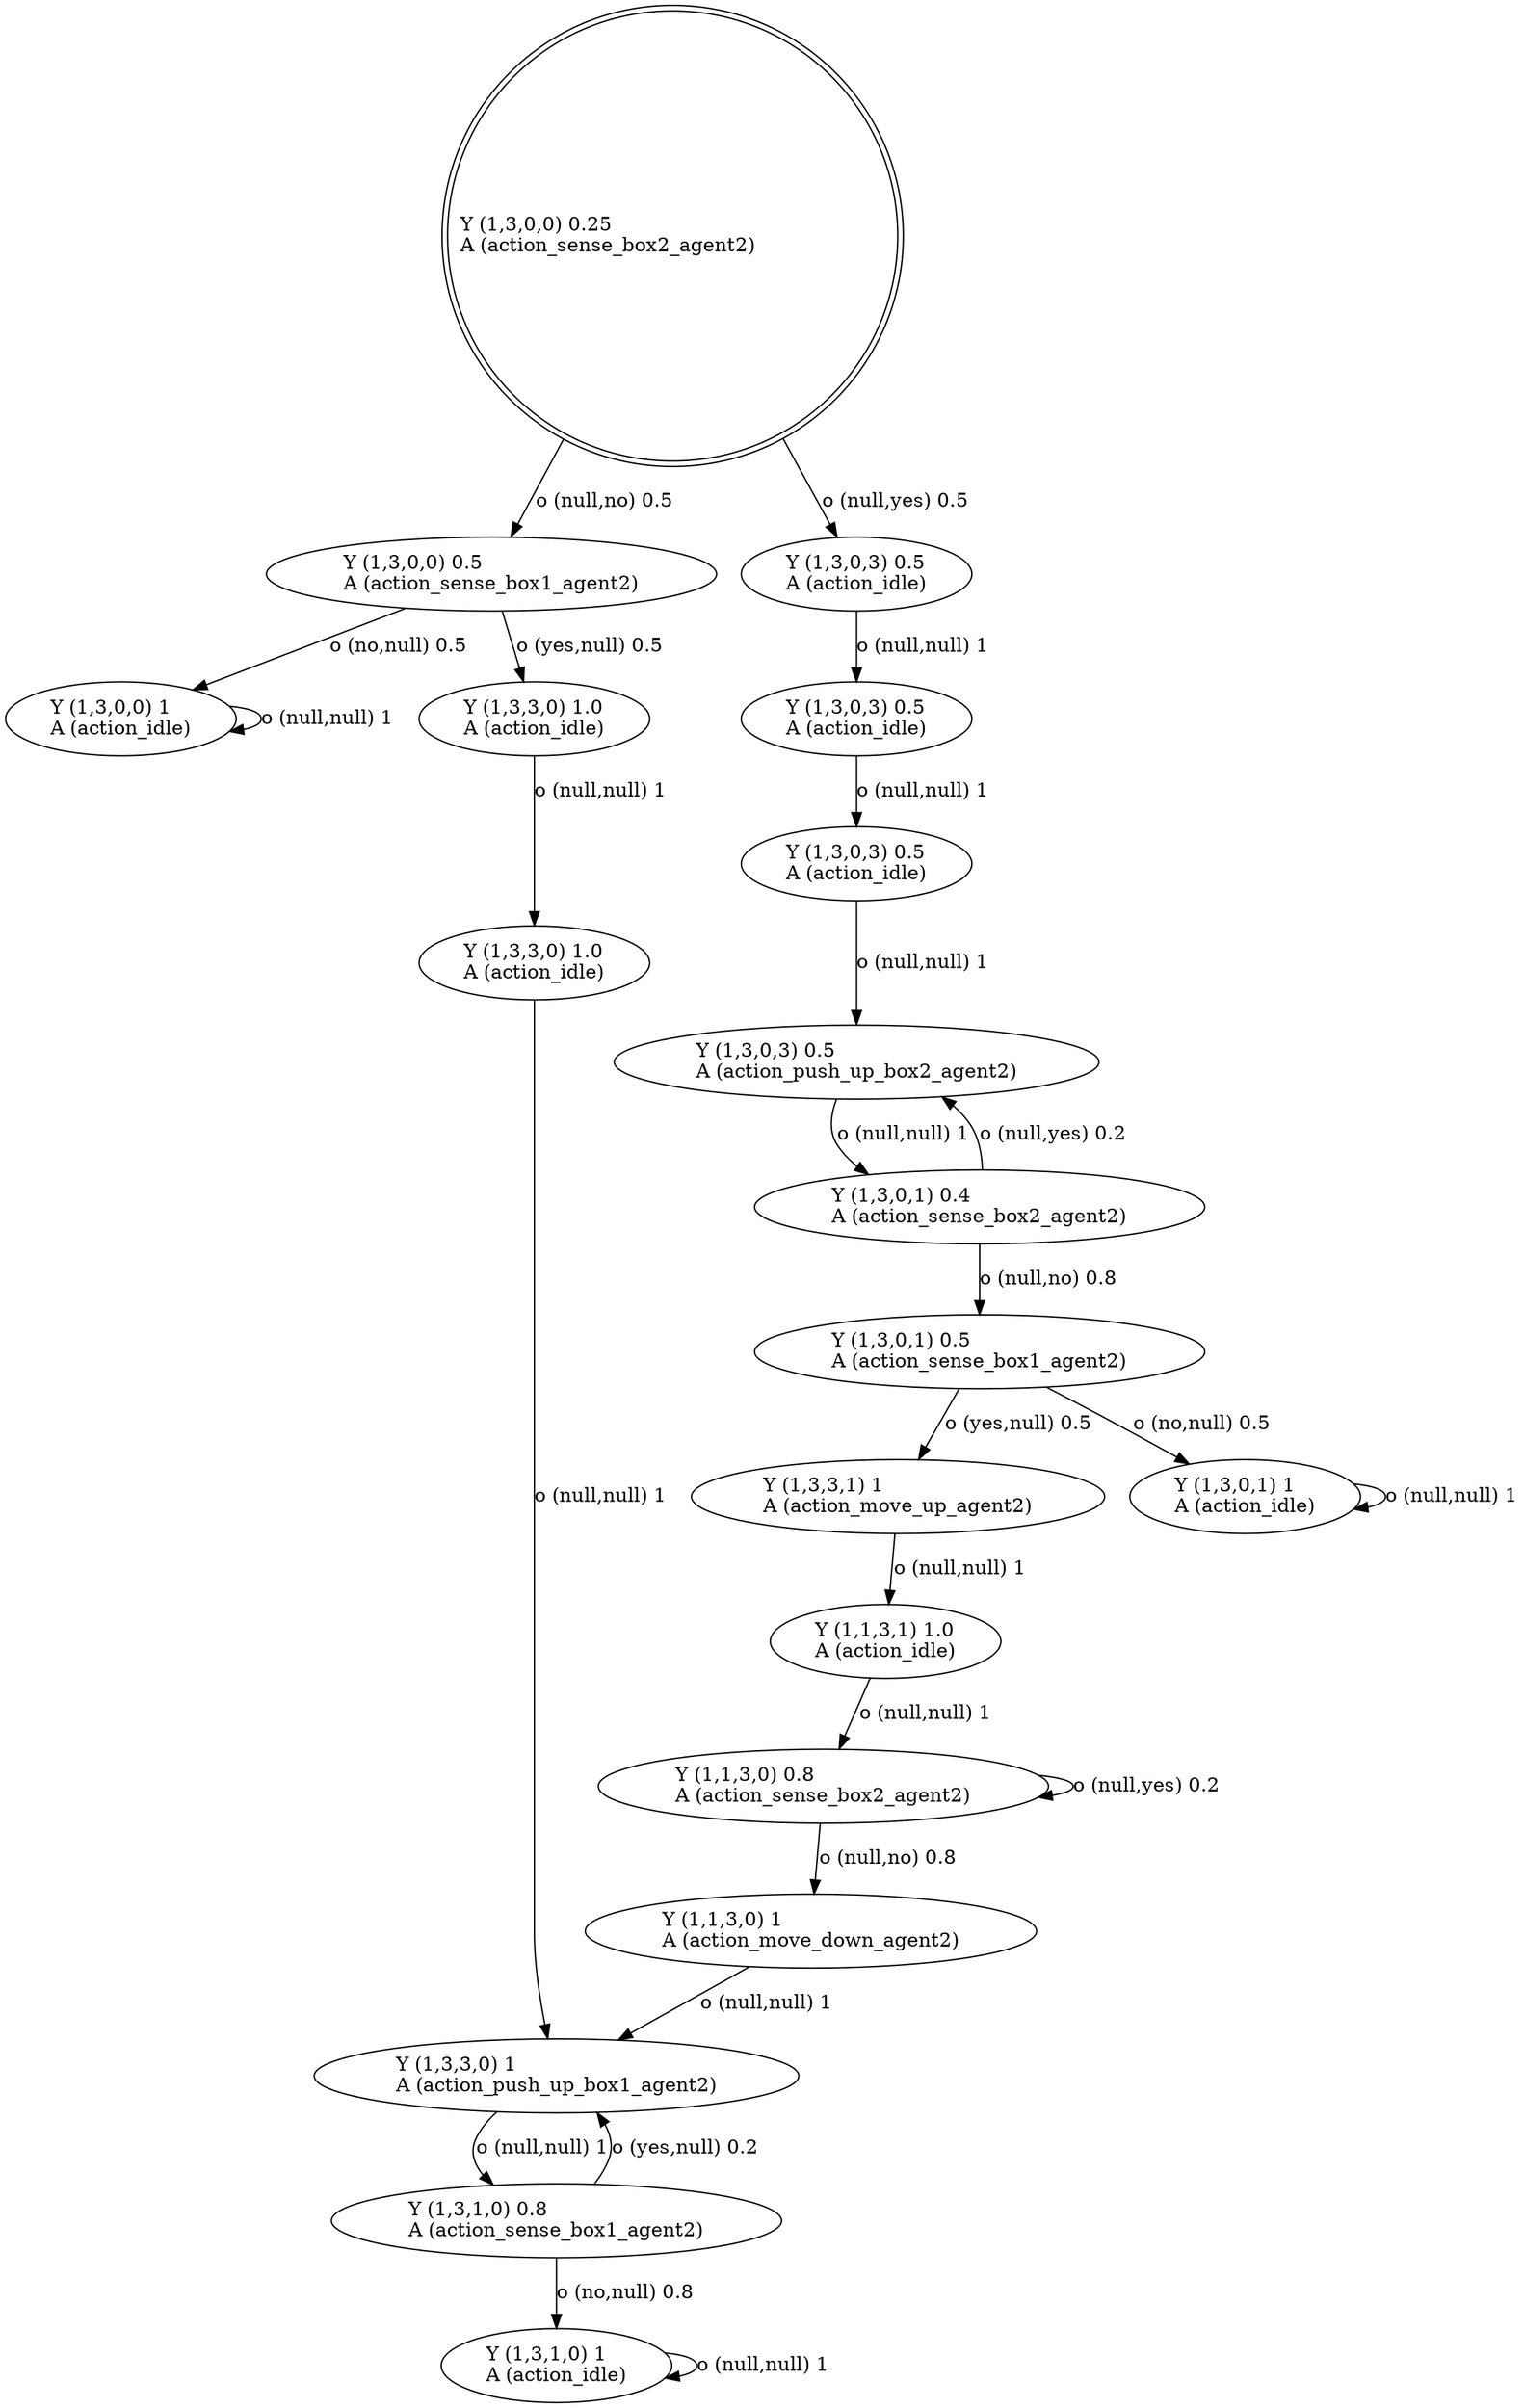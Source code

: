 digraph "G" {
root [label="Y (1,3,0,0) 0.25\lA (action_sense_box2_agent2)\l", labeljust="l", shape=doublecircle];
x0row6 [label="Y (1,3,0,3) 0.5\lA (action_push_up_box2_agent2)\l"];
x0row7 [label="Y (1,3,0,0) 0.5\lA (action_sense_box1_agent2)\l"];
x0row17 [label="Y (1,3,0,1) 0.4\lA (action_sense_box2_agent2)\l"];
x0row25 [label="Y (1,3,0,1) 0.5\lA (action_sense_box1_agent2)\l"];
x0row29 [label="Y (1,3,3,1) 1\lA (action_move_up_agent2)\l"];
x0row30 [label="Y (1,3,0,1) 1\lA (action_idle)\l"];
x0row39 [label="Y (1,1,3,1) 1.0\lA (action_idle)\l"];
x0row44 [label="Y (1,1,3,0) 0.8\lA (action_sense_box2_agent2)\l"];
x0row49 [label="Y (1,1,3,0) 1\lA (action_move_down_agent2)\l"];
x0row53 [label="Y (1,3,3,0) 1\lA (action_push_up_box1_agent2)\l"];
x0row57 [label="Y (1,3,1,0) 0.8\lA (action_sense_box1_agent2)\l"];
x0row60 [label="Y (1,3,1,0) 1\lA (action_idle)\l"];
x0row77 [label="Y (1,3,0,0) 1\lA (action_idle)\l"];
x0row6_noop_0 [label="Y (1,3,0,3) 0.5\lA (action_idle)\l"];
x0row6_noop_1 [label="Y (1,3,0,3) 0.5\lA (action_idle)\l"];
x0row6_noop_2 [label="Y (1,3,0,3) 0.5\lA (action_idle)\l"];
x0row53_noop_0 [label="Y (1,3,3,0) 1.0\lA (action_idle)\l"];
x0row53_noop_1 [label="Y (1,3,3,0) 1.0\lA (action_idle)\l"];
root -> x0row7  [key=0, label="o (null,no) 0.5\l"];
root -> x0row6_noop_0  [key=0, label="o (null,yes) 0.5\l"];
x0row6 -> x0row17  [key=0, label="o (null,null) 1\l"];
x0row7 -> x0row77  [key=0, label="o (no,null) 0.5\l"];
x0row7 -> x0row53_noop_0  [key=0, label="o (yes,null) 0.5\l"];
x0row17 -> x0row6  [key=0, label="o (null,yes) 0.2\l"];
x0row17 -> x0row25  [key=0, label="o (null,no) 0.8\l"];
x0row25 -> x0row29  [key=0, label="o (yes,null) 0.5\l"];
x0row25 -> x0row30  [key=0, label="o (no,null) 0.5\l"];
x0row29 -> x0row39  [key=0, label="o (null,null) 1\l"];
x0row30 -> x0row30  [key=0, label="o (null,null) 1\l"];
x0row39 -> x0row44  [key=0, label="o (null,null) 1\l"];
x0row44 -> x0row49  [key=0, label="o (null,no) 0.8\l"];
x0row44 -> x0row44  [key=0, label="o (null,yes) 0.2\l"];
x0row49 -> x0row53  [key=0, label="o (null,null) 1\l"];
x0row53 -> x0row57  [key=0, label="o (null,null) 1\l"];
x0row57 -> x0row53  [key=0, label="o (yes,null) 0.2\l"];
x0row57 -> x0row60  [key=0, label="o (no,null) 0.8\l"];
x0row60 -> x0row60  [key=0, label="o (null,null) 1\l"];
x0row77 -> x0row77  [key=0, label="o (null,null) 1\l"];
x0row6_noop_0 -> x0row6_noop_1  [key=0, label="o (null,null) 1\l"];
x0row6_noop_1 -> x0row6_noop_2  [key=0, label="o (null,null) 1\l"];
x0row6_noop_2 -> x0row6  [key=0, label="o (null,null) 1\l"];
x0row53_noop_0 -> x0row53_noop_1  [key=0, label="o (null,null) 1\l"];
x0row53_noop_1 -> x0row53  [key=0, label="o (null,null) 1\l"];
}
